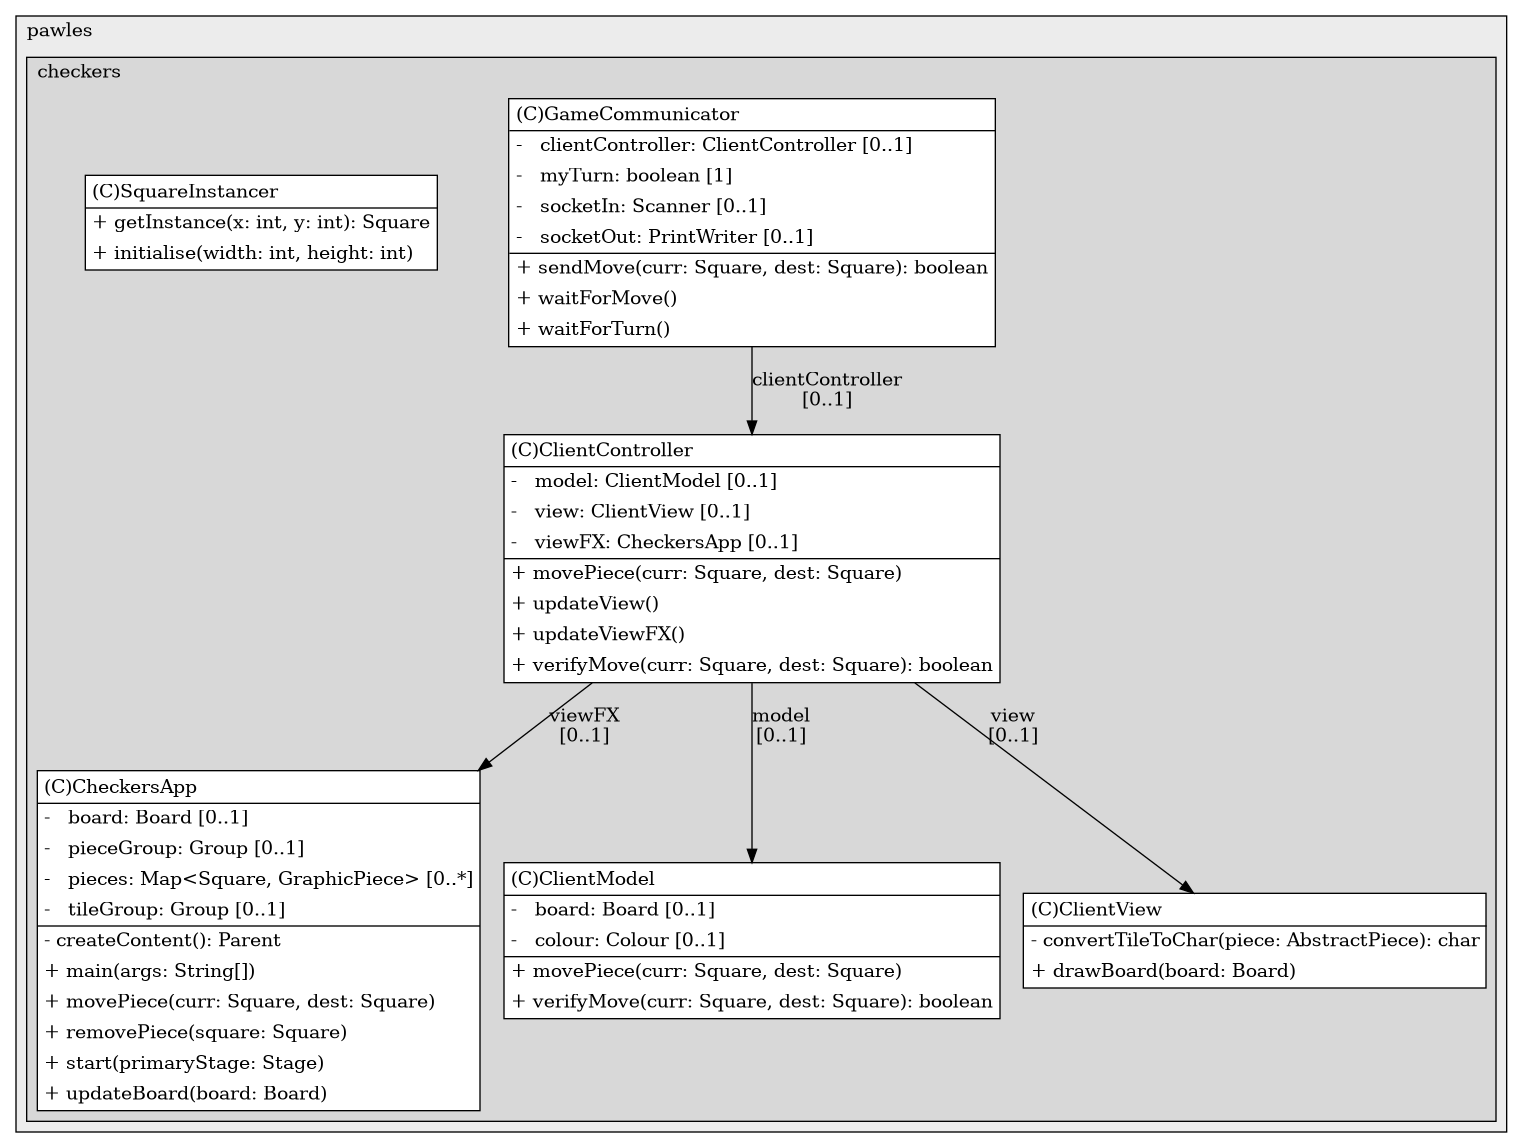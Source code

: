 @startuml

/' diagram meta data start
config=StructureConfiguration;
{
  "projectClassification": {
    "searchMode": "OpenProject", // OpenProject, AllProjects
    "includedProjects": "",
    "pathEndKeywords": "*.impl",
    "isClientPath": "",
    "isClientName": "",
    "isTestPath": "",
    "isTestName": "",
    "isMappingPath": "",
    "isMappingName": "",
    "isDataAccessPath": "",
    "isDataAccessName": "",
    "isDataStructurePath": "",
    "isDataStructureName": "",
    "isInterfaceStructuresPath": "",
    "isInterfaceStructuresName": "",
    "isEntryPointPath": "",
    "isEntryPointName": "",
    "treatFinalFieldsAsMandatory": false
  },
  "graphRestriction": {
    "classPackageExcludeFilter": "",
    "classPackageIncludeFilter": "",
    "classNameExcludeFilter": "",
    "classNameIncludeFilter": "",
    "methodNameExcludeFilter": "",
    "methodNameIncludeFilter": "",
    "removeByInheritance": "", // inheritance/annotation based filtering is done in a second step
    "removeByAnnotation": "",
    "removeByClassPackage": "", // cleanup the graph after inheritance/annotation based filtering is done
    "removeByClassName": "",
    "cutMappings": false,
    "cutEnum": true,
    "cutTests": true,
    "cutClient": true,
    "cutDataAccess": true,
    "cutInterfaceStructures": true,
    "cutDataStructures": true,
    "cutGetterAndSetter": true,
    "cutConstructors": true
  },
  "graphTraversal": {
    "forwardDepth": 3,
    "backwardDepth": 3,
    "classPackageExcludeFilter": "",
    "classPackageIncludeFilter": "",
    "classNameExcludeFilter": "",
    "classNameIncludeFilter": "",
    "methodNameExcludeFilter": "",
    "methodNameIncludeFilter": "",
    "hideMappings": false,
    "hideDataStructures": false,
    "hidePrivateMethods": true,
    "hideInterfaceCalls": true, // indirection: implementation -> interface (is hidden) -> implementation
    "onlyShowApplicationEntryPoints": false, // root node is included
    "useMethodCallsForStructureDiagram": "ForwardOnly" // ForwardOnly, BothDirections, No
  },
  "details": {
    "aggregation": "GroupByClass", // ByClass, GroupByClass, None
    "showClassGenericTypes": true,
    "showMethods": true,
    "showMethodParameterNames": true,
    "showMethodParameterTypes": true,
    "showMethodReturnType": true,
    "showPackageLevels": 2,
    "showDetailedClassStructure": true
  },
  "rootClass": "org.pawles.checkers.client.GameCommunicator",
  "extensionCallbackMethod": "" // qualified.class.name#methodName - signature: public static String method(String)
}
diagram meta data end '/



digraph g {
    rankdir="TB"
    splines=polyline
    

'nodes 
subgraph cluster_995268684 { 
   	label=pawles
	labeljust=l
	fillcolor="#ececec"
	style=filled
   
   subgraph cluster_2114002008 { 
   	label=checkers
	labeljust=l
	fillcolor="#d8d8d8"
	style=filled
   
   CheckersApp612257790[
	label=<<TABLE BORDER="1" CELLBORDER="0" CELLPADDING="4" CELLSPACING="0">
<TR><TD ALIGN="LEFT" >(C)CheckersApp</TD></TR>
<HR/>
<TR><TD ALIGN="LEFT" >-   board: Board [0..1]</TD></TR>
<TR><TD ALIGN="LEFT" >-   pieceGroup: Group [0..1]</TD></TR>
<TR><TD ALIGN="LEFT" >-   pieces: Map&lt;Square, GraphicPiece&gt; [0..*]</TD></TR>
<TR><TD ALIGN="LEFT" >-   tileGroup: Group [0..1]</TD></TR>
<HR/>
<TR><TD ALIGN="LEFT" >- createContent(): Parent</TD></TR>
<TR><TD ALIGN="LEFT" >+ main(args: String[])</TD></TR>
<TR><TD ALIGN="LEFT" >+ movePiece(curr: Square, dest: Square)</TD></TR>
<TR><TD ALIGN="LEFT" >+ removePiece(square: Square)</TD></TR>
<TR><TD ALIGN="LEFT" >+ start(primaryStage: Stage)</TD></TR>
<TR><TD ALIGN="LEFT" >+ updateBoard(board: Board)</TD></TR>
</TABLE>>
	style=filled
	margin=0
	shape=plaintext
	fillcolor="#FFFFFF"
];

ClientController639122325[
	label=<<TABLE BORDER="1" CELLBORDER="0" CELLPADDING="4" CELLSPACING="0">
<TR><TD ALIGN="LEFT" >(C)ClientController</TD></TR>
<HR/>
<TR><TD ALIGN="LEFT" >-   model: ClientModel [0..1]</TD></TR>
<TR><TD ALIGN="LEFT" >-   view: ClientView [0..1]</TD></TR>
<TR><TD ALIGN="LEFT" >-   viewFX: CheckersApp [0..1]</TD></TR>
<HR/>
<TR><TD ALIGN="LEFT" >+ movePiece(curr: Square, dest: Square)</TD></TR>
<TR><TD ALIGN="LEFT" >+ updateView()</TD></TR>
<TR><TD ALIGN="LEFT" >+ updateViewFX()</TD></TR>
<TR><TD ALIGN="LEFT" >+ verifyMove(curr: Square, dest: Square): boolean</TD></TR>
</TABLE>>
	style=filled
	margin=0
	shape=plaintext
	fillcolor="#FFFFFF"
];

ClientModel639122325[
	label=<<TABLE BORDER="1" CELLBORDER="0" CELLPADDING="4" CELLSPACING="0">
<TR><TD ALIGN="LEFT" >(C)ClientModel</TD></TR>
<HR/>
<TR><TD ALIGN="LEFT" >-   board: Board [0..1]</TD></TR>
<TR><TD ALIGN="LEFT" >-   colour: Colour [0..1]</TD></TR>
<HR/>
<TR><TD ALIGN="LEFT" >+ movePiece(curr: Square, dest: Square)</TD></TR>
<TR><TD ALIGN="LEFT" >+ verifyMove(curr: Square, dest: Square): boolean</TD></TR>
</TABLE>>
	style=filled
	margin=0
	shape=plaintext
	fillcolor="#FFFFFF"
];

ClientView639122325[
	label=<<TABLE BORDER="1" CELLBORDER="0" CELLPADDING="4" CELLSPACING="0">
<TR><TD ALIGN="LEFT" >(C)ClientView</TD></TR>
<HR/>
<TR><TD ALIGN="LEFT" >- convertTileToChar(piece: AbstractPiece): char</TD></TR>
<TR><TD ALIGN="LEFT" >+ drawBoard(board: Board)</TD></TR>
</TABLE>>
	style=filled
	margin=0
	shape=plaintext
	fillcolor="#FFFFFF"
];

GameCommunicator639122325[
	label=<<TABLE BORDER="1" CELLBORDER="0" CELLPADDING="4" CELLSPACING="0">
<TR><TD ALIGN="LEFT" >(C)GameCommunicator</TD></TR>
<HR/>
<TR><TD ALIGN="LEFT" >-   clientController: ClientController [0..1]</TD></TR>
<TR><TD ALIGN="LEFT" >-   myTurn: boolean [1]</TD></TR>
<TR><TD ALIGN="LEFT" >-   socketIn: Scanner [0..1]</TD></TR>
<TR><TD ALIGN="LEFT" >-   socketOut: PrintWriter [0..1]</TD></TR>
<HR/>
<TR><TD ALIGN="LEFT" >+ sendMove(curr: Square, dest: Square): boolean</TD></TR>
<TR><TD ALIGN="LEFT" >+ waitForMove()</TD></TR>
<TR><TD ALIGN="LEFT" >+ waitForTurn()</TD></TR>
</TABLE>>
	style=filled
	margin=0
	shape=plaintext
	fillcolor="#FFFFFF"
];

SquareInstancer858191756[
	label=<<TABLE BORDER="1" CELLBORDER="0" CELLPADDING="4" CELLSPACING="0">
<TR><TD ALIGN="LEFT" >(C)SquareInstancer</TD></TR>
<HR/>
<TR><TD ALIGN="LEFT" >+ getInstance(x: int, y: int): Square</TD></TR>
<TR><TD ALIGN="LEFT" >+ initialise(width: int, height: int)</TD></TR>
</TABLE>>
	style=filled
	margin=0
	shape=plaintext
	fillcolor="#FFFFFF"
];
} 
} 

'edges    
ClientController639122325 -> CheckersApp612257790[label="viewFX
[0..1]"];
ClientController639122325 -> ClientModel639122325[label="model
[0..1]"];
ClientController639122325 -> ClientView639122325[label="view
[0..1]"];
GameCommunicator639122325 -> ClientController639122325[label="clientController
[0..1]"];
    
}
@enduml